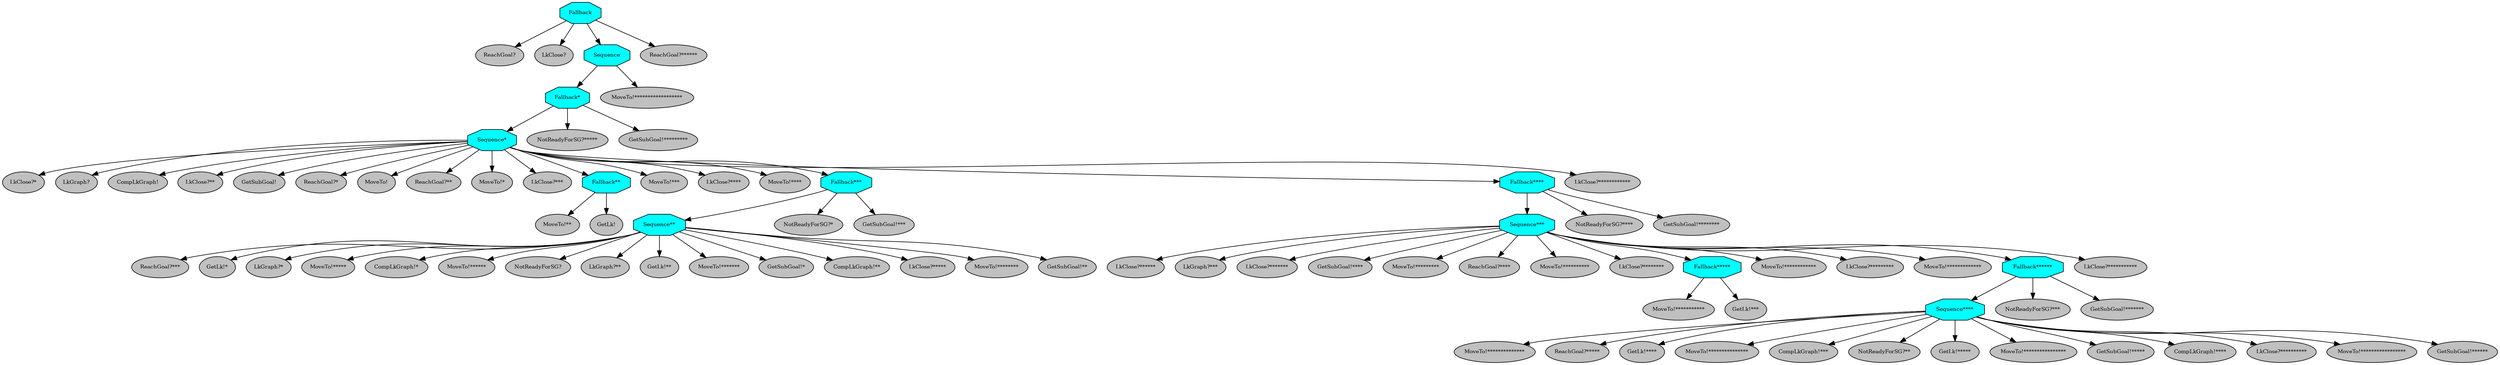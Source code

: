 digraph pastafarianism {
ordering=out;
graph [fontname="times-roman"];
node [fontname="times-roman"];
edge [fontname="times-roman"];
Fallback [fillcolor=cyan, fontcolor=black, fontsize=9, label=Fallback, shape=octagon, style=filled];
"ReachGoal?" [fillcolor=gray, fontcolor=black, fontsize=9, label="ReachGoal?", shape=ellipse, style=filled];
Fallback -> "ReachGoal?";
"LkClose?" [fillcolor=gray, fontcolor=black, fontsize=9, label="LkClose?", shape=ellipse, style=filled];
Fallback -> "LkClose?";
Sequence [fillcolor=cyan, fontcolor=black, fontsize=9, label=Sequence, shape=octagon, style=filled];
Fallback -> Sequence;
"Fallback*" [fillcolor=cyan, fontcolor=black, fontsize=9, label="Fallback*", shape=octagon, style=filled];
Sequence -> "Fallback*";
"Sequence*" [fillcolor=cyan, fontcolor=black, fontsize=9, label="Sequence*", shape=octagon, style=filled];
"Fallback*" -> "Sequence*";
"LkClose?*" [fillcolor=gray, fontcolor=black, fontsize=9, label="LkClose?*", shape=ellipse, style=filled];
"Sequence*" -> "LkClose?*";
"LkGraph?" [fillcolor=gray, fontcolor=black, fontsize=9, label="LkGraph?", shape=ellipse, style=filled];
"Sequence*" -> "LkGraph?";
"CompLkGraph!" [fillcolor=gray, fontcolor=black, fontsize=9, label="CompLkGraph!", shape=ellipse, style=filled];
"Sequence*" -> "CompLkGraph!";
"LkClose?**" [fillcolor=gray, fontcolor=black, fontsize=9, label="LkClose?**", shape=ellipse, style=filled];
"Sequence*" -> "LkClose?**";
"GetSubGoal!" [fillcolor=gray, fontcolor=black, fontsize=9, label="GetSubGoal!", shape=ellipse, style=filled];
"Sequence*" -> "GetSubGoal!";
"ReachGoal?*" [fillcolor=gray, fontcolor=black, fontsize=9, label="ReachGoal?*", shape=ellipse, style=filled];
"Sequence*" -> "ReachGoal?*";
"MoveTo!" [fillcolor=gray, fontcolor=black, fontsize=9, label="MoveTo!", shape=ellipse, style=filled];
"Sequence*" -> "MoveTo!";
"ReachGoal?**" [fillcolor=gray, fontcolor=black, fontsize=9, label="ReachGoal?**", shape=ellipse, style=filled];
"Sequence*" -> "ReachGoal?**";
"MoveTo!*" [fillcolor=gray, fontcolor=black, fontsize=9, label="MoveTo!*", shape=ellipse, style=filled];
"Sequence*" -> "MoveTo!*";
"LkClose?***" [fillcolor=gray, fontcolor=black, fontsize=9, label="LkClose?***", shape=ellipse, style=filled];
"Sequence*" -> "LkClose?***";
"Fallback**" [fillcolor=cyan, fontcolor=black, fontsize=9, label="Fallback**", shape=octagon, style=filled];
"Sequence*" -> "Fallback**";
"MoveTo!**" [fillcolor=gray, fontcolor=black, fontsize=9, label="MoveTo!**", shape=ellipse, style=filled];
"Fallback**" -> "MoveTo!**";
"GetLk!" [fillcolor=gray, fontcolor=black, fontsize=9, label="GetLk!", shape=ellipse, style=filled];
"Fallback**" -> "GetLk!";
"MoveTo!***" [fillcolor=gray, fontcolor=black, fontsize=9, label="MoveTo!***", shape=ellipse, style=filled];
"Sequence*" -> "MoveTo!***";
"LkClose?****" [fillcolor=gray, fontcolor=black, fontsize=9, label="LkClose?****", shape=ellipse, style=filled];
"Sequence*" -> "LkClose?****";
"MoveTo!****" [fillcolor=gray, fontcolor=black, fontsize=9, label="MoveTo!****", shape=ellipse, style=filled];
"Sequence*" -> "MoveTo!****";
"Fallback***" [fillcolor=cyan, fontcolor=black, fontsize=9, label="Fallback***", shape=octagon, style=filled];
"Sequence*" -> "Fallback***";
"Sequence**" [fillcolor=cyan, fontcolor=black, fontsize=9, label="Sequence**", shape=octagon, style=filled];
"Fallback***" -> "Sequence**";
"ReachGoal?***" [fillcolor=gray, fontcolor=black, fontsize=9, label="ReachGoal?***", shape=ellipse, style=filled];
"Sequence**" -> "ReachGoal?***";
"GetLk!*" [fillcolor=gray, fontcolor=black, fontsize=9, label="GetLk!*", shape=ellipse, style=filled];
"Sequence**" -> "GetLk!*";
"LkGraph?*" [fillcolor=gray, fontcolor=black, fontsize=9, label="LkGraph?*", shape=ellipse, style=filled];
"Sequence**" -> "LkGraph?*";
"MoveTo!*****" [fillcolor=gray, fontcolor=black, fontsize=9, label="MoveTo!*****", shape=ellipse, style=filled];
"Sequence**" -> "MoveTo!*****";
"CompLkGraph!*" [fillcolor=gray, fontcolor=black, fontsize=9, label="CompLkGraph!*", shape=ellipse, style=filled];
"Sequence**" -> "CompLkGraph!*";
"MoveTo!******" [fillcolor=gray, fontcolor=black, fontsize=9, label="MoveTo!******", shape=ellipse, style=filled];
"Sequence**" -> "MoveTo!******";
"NotReadyForSG?" [fillcolor=gray, fontcolor=black, fontsize=9, label="NotReadyForSG?", shape=ellipse, style=filled];
"Sequence**" -> "NotReadyForSG?";
"LkGraph?**" [fillcolor=gray, fontcolor=black, fontsize=9, label="LkGraph?**", shape=ellipse, style=filled];
"Sequence**" -> "LkGraph?**";
"GetLk!**" [fillcolor=gray, fontcolor=black, fontsize=9, label="GetLk!**", shape=ellipse, style=filled];
"Sequence**" -> "GetLk!**";
"MoveTo!*******" [fillcolor=gray, fontcolor=black, fontsize=9, label="MoveTo!*******", shape=ellipse, style=filled];
"Sequence**" -> "MoveTo!*******";
"GetSubGoal!*" [fillcolor=gray, fontcolor=black, fontsize=9, label="GetSubGoal!*", shape=ellipse, style=filled];
"Sequence**" -> "GetSubGoal!*";
"CompLkGraph!**" [fillcolor=gray, fontcolor=black, fontsize=9, label="CompLkGraph!**", shape=ellipse, style=filled];
"Sequence**" -> "CompLkGraph!**";
"LkClose?*****" [fillcolor=gray, fontcolor=black, fontsize=9, label="LkClose?*****", shape=ellipse, style=filled];
"Sequence**" -> "LkClose?*****";
"MoveTo!********" [fillcolor=gray, fontcolor=black, fontsize=9, label="MoveTo!********", shape=ellipse, style=filled];
"Sequence**" -> "MoveTo!********";
"GetSubGoal!**" [fillcolor=gray, fontcolor=black, fontsize=9, label="GetSubGoal!**", shape=ellipse, style=filled];
"Sequence**" -> "GetSubGoal!**";
"NotReadyForSG?*" [fillcolor=gray, fontcolor=black, fontsize=9, label="NotReadyForSG?*", shape=ellipse, style=filled];
"Fallback***" -> "NotReadyForSG?*";
"GetSubGoal!***" [fillcolor=gray, fontcolor=black, fontsize=9, label="GetSubGoal!***", shape=ellipse, style=filled];
"Fallback***" -> "GetSubGoal!***";
"Fallback****" [fillcolor=cyan, fontcolor=black, fontsize=9, label="Fallback****", shape=octagon, style=filled];
"Sequence*" -> "Fallback****";
"Sequence***" [fillcolor=cyan, fontcolor=black, fontsize=9, label="Sequence***", shape=octagon, style=filled];
"Fallback****" -> "Sequence***";
"LkClose?******" [fillcolor=gray, fontcolor=black, fontsize=9, label="LkClose?******", shape=ellipse, style=filled];
"Sequence***" -> "LkClose?******";
"LkGraph?***" [fillcolor=gray, fontcolor=black, fontsize=9, label="LkGraph?***", shape=ellipse, style=filled];
"Sequence***" -> "LkGraph?***";
"LkClose?*******" [fillcolor=gray, fontcolor=black, fontsize=9, label="LkClose?*******", shape=ellipse, style=filled];
"Sequence***" -> "LkClose?*******";
"GetSubGoal!****" [fillcolor=gray, fontcolor=black, fontsize=9, label="GetSubGoal!****", shape=ellipse, style=filled];
"Sequence***" -> "GetSubGoal!****";
"MoveTo!*********" [fillcolor=gray, fontcolor=black, fontsize=9, label="MoveTo!*********", shape=ellipse, style=filled];
"Sequence***" -> "MoveTo!*********";
"ReachGoal?****" [fillcolor=gray, fontcolor=black, fontsize=9, label="ReachGoal?****", shape=ellipse, style=filled];
"Sequence***" -> "ReachGoal?****";
"MoveTo!**********" [fillcolor=gray, fontcolor=black, fontsize=9, label="MoveTo!**********", shape=ellipse, style=filled];
"Sequence***" -> "MoveTo!**********";
"LkClose?********" [fillcolor=gray, fontcolor=black, fontsize=9, label="LkClose?********", shape=ellipse, style=filled];
"Sequence***" -> "LkClose?********";
"Fallback*****" [fillcolor=cyan, fontcolor=black, fontsize=9, label="Fallback*****", shape=octagon, style=filled];
"Sequence***" -> "Fallback*****";
"MoveTo!***********" [fillcolor=gray, fontcolor=black, fontsize=9, label="MoveTo!***********", shape=ellipse, style=filled];
"Fallback*****" -> "MoveTo!***********";
"GetLk!***" [fillcolor=gray, fontcolor=black, fontsize=9, label="GetLk!***", shape=ellipse, style=filled];
"Fallback*****" -> "GetLk!***";
"MoveTo!************" [fillcolor=gray, fontcolor=black, fontsize=9, label="MoveTo!************", shape=ellipse, style=filled];
"Sequence***" -> "MoveTo!************";
"LkClose?*********" [fillcolor=gray, fontcolor=black, fontsize=9, label="LkClose?*********", shape=ellipse, style=filled];
"Sequence***" -> "LkClose?*********";
"MoveTo!*************" [fillcolor=gray, fontcolor=black, fontsize=9, label="MoveTo!*************", shape=ellipse, style=filled];
"Sequence***" -> "MoveTo!*************";
"Fallback******" [fillcolor=cyan, fontcolor=black, fontsize=9, label="Fallback******", shape=octagon, style=filled];
"Sequence***" -> "Fallback******";
"Sequence****" [fillcolor=cyan, fontcolor=black, fontsize=9, label="Sequence****", shape=octagon, style=filled];
"Fallback******" -> "Sequence****";
"MoveTo!**************" [fillcolor=gray, fontcolor=black, fontsize=9, label="MoveTo!**************", shape=ellipse, style=filled];
"Sequence****" -> "MoveTo!**************";
"ReachGoal?*****" [fillcolor=gray, fontcolor=black, fontsize=9, label="ReachGoal?*****", shape=ellipse, style=filled];
"Sequence****" -> "ReachGoal?*****";
"GetLk!****" [fillcolor=gray, fontcolor=black, fontsize=9, label="GetLk!****", shape=ellipse, style=filled];
"Sequence****" -> "GetLk!****";
"MoveTo!***************" [fillcolor=gray, fontcolor=black, fontsize=9, label="MoveTo!***************", shape=ellipse, style=filled];
"Sequence****" -> "MoveTo!***************";
"CompLkGraph!***" [fillcolor=gray, fontcolor=black, fontsize=9, label="CompLkGraph!***", shape=ellipse, style=filled];
"Sequence****" -> "CompLkGraph!***";
"NotReadyForSG?**" [fillcolor=gray, fontcolor=black, fontsize=9, label="NotReadyForSG?**", shape=ellipse, style=filled];
"Sequence****" -> "NotReadyForSG?**";
"GetLk!*****" [fillcolor=gray, fontcolor=black, fontsize=9, label="GetLk!*****", shape=ellipse, style=filled];
"Sequence****" -> "GetLk!*****";
"MoveTo!****************" [fillcolor=gray, fontcolor=black, fontsize=9, label="MoveTo!****************", shape=ellipse, style=filled];
"Sequence****" -> "MoveTo!****************";
"GetSubGoal!*****" [fillcolor=gray, fontcolor=black, fontsize=9, label="GetSubGoal!*****", shape=ellipse, style=filled];
"Sequence****" -> "GetSubGoal!*****";
"CompLkGraph!****" [fillcolor=gray, fontcolor=black, fontsize=9, label="CompLkGraph!****", shape=ellipse, style=filled];
"Sequence****" -> "CompLkGraph!****";
"LkClose?**********" [fillcolor=gray, fontcolor=black, fontsize=9, label="LkClose?**********", shape=ellipse, style=filled];
"Sequence****" -> "LkClose?**********";
"MoveTo!*****************" [fillcolor=gray, fontcolor=black, fontsize=9, label="MoveTo!*****************", shape=ellipse, style=filled];
"Sequence****" -> "MoveTo!*****************";
"GetSubGoal!******" [fillcolor=gray, fontcolor=black, fontsize=9, label="GetSubGoal!******", shape=ellipse, style=filled];
"Sequence****" -> "GetSubGoal!******";
"NotReadyForSG?***" [fillcolor=gray, fontcolor=black, fontsize=9, label="NotReadyForSG?***", shape=ellipse, style=filled];
"Fallback******" -> "NotReadyForSG?***";
"GetSubGoal!*******" [fillcolor=gray, fontcolor=black, fontsize=9, label="GetSubGoal!*******", shape=ellipse, style=filled];
"Fallback******" -> "GetSubGoal!*******";
"LkClose?***********" [fillcolor=gray, fontcolor=black, fontsize=9, label="LkClose?***********", shape=ellipse, style=filled];
"Sequence***" -> "LkClose?***********";
"NotReadyForSG?****" [fillcolor=gray, fontcolor=black, fontsize=9, label="NotReadyForSG?****", shape=ellipse, style=filled];
"Fallback****" -> "NotReadyForSG?****";
"GetSubGoal!********" [fillcolor=gray, fontcolor=black, fontsize=9, label="GetSubGoal!********", shape=ellipse, style=filled];
"Fallback****" -> "GetSubGoal!********";
"LkClose?************" [fillcolor=gray, fontcolor=black, fontsize=9, label="LkClose?************", shape=ellipse, style=filled];
"Sequence*" -> "LkClose?************";
"NotReadyForSG?*****" [fillcolor=gray, fontcolor=black, fontsize=9, label="NotReadyForSG?*****", shape=ellipse, style=filled];
"Fallback*" -> "NotReadyForSG?*****";
"GetSubGoal!*********" [fillcolor=gray, fontcolor=black, fontsize=9, label="GetSubGoal!*********", shape=ellipse, style=filled];
"Fallback*" -> "GetSubGoal!*********";
"MoveTo!******************" [fillcolor=gray, fontcolor=black, fontsize=9, label="MoveTo!******************", shape=ellipse, style=filled];
Sequence -> "MoveTo!******************";
"ReachGoal?******" [fillcolor=gray, fontcolor=black, fontsize=9, label="ReachGoal?******", shape=ellipse, style=filled];
Fallback -> "ReachGoal?******";
}
